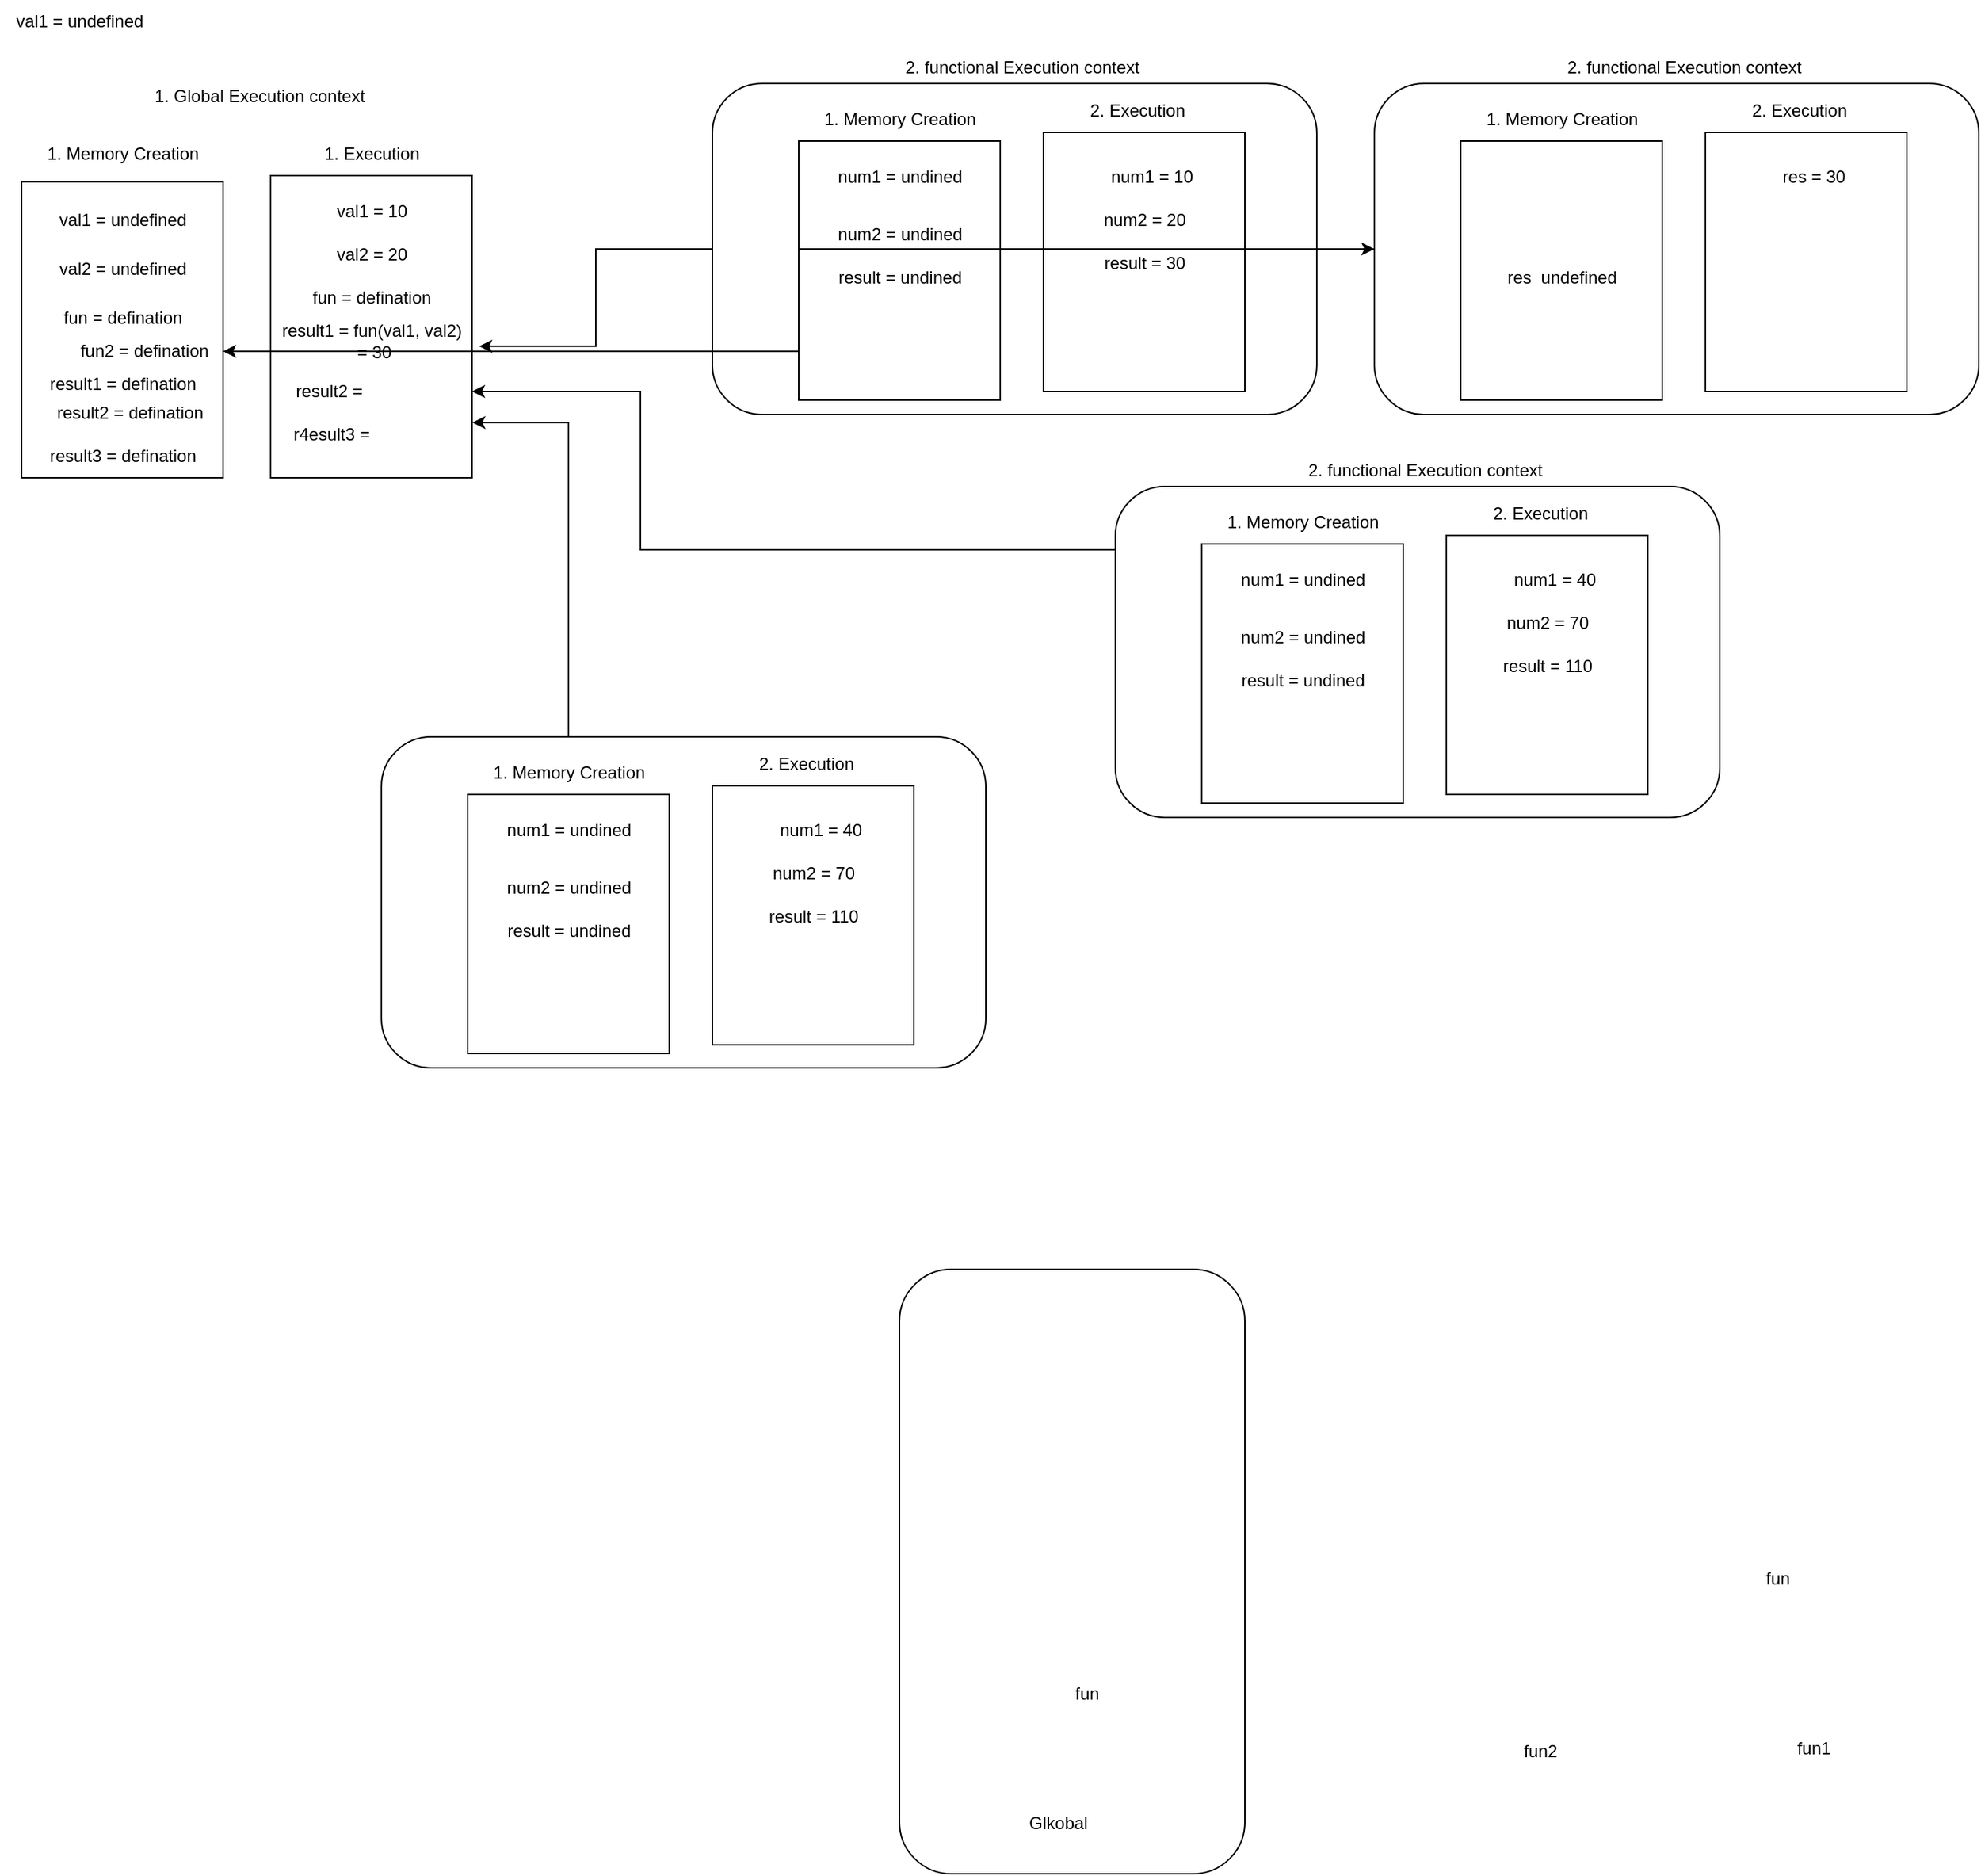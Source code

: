 <mxfile version="26.0.16">
  <diagram name="Page-1" id="LMTEHGxl9xAV5gzKQ1Dk">
    <mxGraphModel dx="1769" dy="1340" grid="1" gridSize="10" guides="1" tooltips="1" connect="1" arrows="1" fold="1" page="1" pageScale="1" pageWidth="827" pageHeight="1169" math="0" shadow="0">
      <root>
        <mxCell id="0" />
        <mxCell id="1" parent="0" />
        <mxCell id="AaeAX8En4a37BMTDVeuW-1" value="1. Global Execution context" style="text;html=1;align=center;verticalAlign=middle;resizable=0;points=[];autosize=1;strokeColor=none;fillColor=none;" vertex="1" parent="1">
          <mxGeometry x="160" y="290" width="170" height="30" as="geometry" />
        </mxCell>
        <mxCell id="AaeAX8En4a37BMTDVeuW-5" value="" style="group" vertex="1" connectable="0" parent="1">
          <mxGeometry x="80" y="330" width="140" height="240" as="geometry" />
        </mxCell>
        <mxCell id="AaeAX8En4a37BMTDVeuW-3" value="" style="rounded=0;whiteSpace=wrap;html=1;" vertex="1" parent="AaeAX8En4a37BMTDVeuW-5">
          <mxGeometry y="34.286" width="140" height="205.714" as="geometry" />
        </mxCell>
        <mxCell id="AaeAX8En4a37BMTDVeuW-4" value="1. Memory Creation" style="text;html=1;align=center;verticalAlign=middle;resizable=0;points=[];autosize=1;strokeColor=none;fillColor=none;" vertex="1" parent="AaeAX8En4a37BMTDVeuW-5">
          <mxGeometry x="5" width="130" height="30" as="geometry" />
        </mxCell>
        <mxCell id="AaeAX8En4a37BMTDVeuW-11" value="val1 = undefined" style="text;html=1;align=center;verticalAlign=middle;resizable=0;points=[];autosize=1;strokeColor=none;fillColor=none;" vertex="1" parent="AaeAX8En4a37BMTDVeuW-5">
          <mxGeometry x="15" y="45.714" width="110" height="30" as="geometry" />
        </mxCell>
        <mxCell id="AaeAX8En4a37BMTDVeuW-12" value="val2 = undefined" style="text;html=1;align=center;verticalAlign=middle;resizable=0;points=[];autosize=1;strokeColor=none;fillColor=none;" vertex="1" parent="AaeAX8En4a37BMTDVeuW-5">
          <mxGeometry x="15" y="80" width="110" height="30" as="geometry" />
        </mxCell>
        <mxCell id="AaeAX8En4a37BMTDVeuW-13" value="fun = defination" style="text;html=1;align=center;verticalAlign=middle;resizable=0;points=[];autosize=1;strokeColor=none;fillColor=none;" vertex="1" parent="AaeAX8En4a37BMTDVeuW-5">
          <mxGeometry x="15" y="114.286" width="110" height="30" as="geometry" />
        </mxCell>
        <mxCell id="AaeAX8En4a37BMTDVeuW-14" value="result1 = defination" style="text;html=1;align=center;verticalAlign=middle;resizable=0;points=[];autosize=1;strokeColor=none;fillColor=none;" vertex="1" parent="AaeAX8En4a37BMTDVeuW-5">
          <mxGeometry x="5" y="160" width="130" height="30" as="geometry" />
        </mxCell>
        <mxCell id="AaeAX8En4a37BMTDVeuW-90" value="fun2 = defination" style="text;html=1;align=center;verticalAlign=middle;resizable=0;points=[];autosize=1;strokeColor=none;fillColor=none;" vertex="1" parent="AaeAX8En4a37BMTDVeuW-5">
          <mxGeometry x="30" y="137.143" width="110" height="30" as="geometry" />
        </mxCell>
        <mxCell id="AaeAX8En4a37BMTDVeuW-113" value="result2 = defination" style="text;html=1;align=center;verticalAlign=middle;resizable=0;points=[];autosize=1;strokeColor=none;fillColor=none;" vertex="1" parent="AaeAX8En4a37BMTDVeuW-5">
          <mxGeometry x="10" y="179.996" width="130" height="30" as="geometry" />
        </mxCell>
        <mxCell id="AaeAX8En4a37BMTDVeuW-15" value="result3 = defination" style="text;html=1;align=center;verticalAlign=middle;resizable=0;points=[];autosize=1;strokeColor=none;fillColor=none;" vertex="1" parent="AaeAX8En4a37BMTDVeuW-5">
          <mxGeometry x="5" y="209.996" width="130" height="30" as="geometry" />
        </mxCell>
        <mxCell id="AaeAX8En4a37BMTDVeuW-7" value="" style="group" vertex="1" connectable="0" parent="1">
          <mxGeometry x="253" y="330" width="160" height="240" as="geometry" />
        </mxCell>
        <mxCell id="AaeAX8En4a37BMTDVeuW-8" value="" style="rounded=0;whiteSpace=wrap;html=1;" vertex="1" parent="AaeAX8En4a37BMTDVeuW-7">
          <mxGeometry y="30" width="140" height="210" as="geometry" />
        </mxCell>
        <mxCell id="AaeAX8En4a37BMTDVeuW-9" value="1. Execution" style="text;html=1;align=center;verticalAlign=middle;resizable=0;points=[];autosize=1;strokeColor=none;fillColor=none;" vertex="1" parent="AaeAX8En4a37BMTDVeuW-7">
          <mxGeometry x="25" width="90" height="30" as="geometry" />
        </mxCell>
        <mxCell id="AaeAX8En4a37BMTDVeuW-16" value="val1 = 10" style="text;html=1;align=center;verticalAlign=middle;resizable=0;points=[];autosize=1;strokeColor=none;fillColor=none;" vertex="1" parent="AaeAX8En4a37BMTDVeuW-7">
          <mxGeometry x="35" y="40" width="70" height="30" as="geometry" />
        </mxCell>
        <mxCell id="AaeAX8En4a37BMTDVeuW-17" value="val2 = 20" style="text;html=1;align=center;verticalAlign=middle;resizable=0;points=[];autosize=1;strokeColor=none;fillColor=none;" vertex="1" parent="AaeAX8En4a37BMTDVeuW-7">
          <mxGeometry x="35" y="70" width="70" height="30" as="geometry" />
        </mxCell>
        <mxCell id="AaeAX8En4a37BMTDVeuW-18" value="fun = defination" style="text;html=1;align=center;verticalAlign=middle;resizable=0;points=[];autosize=1;strokeColor=none;fillColor=none;" vertex="1" parent="AaeAX8En4a37BMTDVeuW-7">
          <mxGeometry x="15" y="100" width="110" height="30" as="geometry" />
        </mxCell>
        <mxCell id="AaeAX8En4a37BMTDVeuW-20" value="result1 = fun(val1, val2)&lt;div&gt;&amp;nbsp;=&amp;nbsp;&lt;span style=&quot;background-color: transparent; color: light-dark(rgb(0, 0, 0), rgb(255, 255, 255));&quot;&gt;30&lt;/span&gt;&lt;/div&gt;" style="text;html=1;align=center;verticalAlign=middle;resizable=0;points=[];autosize=1;strokeColor=none;fillColor=none;" vertex="1" parent="AaeAX8En4a37BMTDVeuW-7">
          <mxGeometry x="-5" y="125" width="150" height="40" as="geometry" />
        </mxCell>
        <mxCell id="AaeAX8En4a37BMTDVeuW-42" value="result2 =&amp;nbsp;" style="text;html=1;align=center;verticalAlign=middle;resizable=0;points=[];autosize=1;strokeColor=none;fillColor=none;" vertex="1" parent="AaeAX8En4a37BMTDVeuW-7">
          <mxGeometry x="7" y="165" width="70" height="30" as="geometry" />
        </mxCell>
        <mxCell id="AaeAX8En4a37BMTDVeuW-114" value="r4esult3 =" style="text;html=1;align=center;verticalAlign=middle;resizable=0;points=[];autosize=1;strokeColor=none;fillColor=none;" vertex="1" parent="AaeAX8En4a37BMTDVeuW-7">
          <mxGeometry x="2" y="195" width="80" height="30" as="geometry" />
        </mxCell>
        <mxCell id="AaeAX8En4a37BMTDVeuW-10" value="val1 = undefined" style="text;html=1;align=center;verticalAlign=middle;resizable=0;points=[];autosize=1;strokeColor=none;fillColor=none;" vertex="1" parent="1">
          <mxGeometry x="65" y="238" width="110" height="30" as="geometry" />
        </mxCell>
        <mxCell id="AaeAX8En4a37BMTDVeuW-24" style="edgeStyle=orthogonalEdgeStyle;rounded=0;orthogonalLoop=1;jettySize=auto;html=1;entryX=1;entryY=0.59;entryDx=0;entryDy=0;entryPerimeter=0;" edge="1" parent="1" source="AaeAX8En4a37BMTDVeuW-21" target="AaeAX8En4a37BMTDVeuW-20">
          <mxGeometry relative="1" as="geometry" />
        </mxCell>
        <mxCell id="AaeAX8En4a37BMTDVeuW-41" value="" style="group" vertex="1" connectable="0" parent="1">
          <mxGeometry x="560" y="270" width="420" height="256" as="geometry" />
        </mxCell>
        <mxCell id="AaeAX8En4a37BMTDVeuW-91" style="edgeStyle=orthogonalEdgeStyle;rounded=0;orthogonalLoop=1;jettySize=auto;html=1;" edge="1" parent="AaeAX8En4a37BMTDVeuW-41" source="AaeAX8En4a37BMTDVeuW-21">
          <mxGeometry relative="1" as="geometry">
            <mxPoint x="460" y="141.0" as="targetPoint" />
          </mxGeometry>
        </mxCell>
        <mxCell id="AaeAX8En4a37BMTDVeuW-21" value="" style="rounded=1;whiteSpace=wrap;html=1;" vertex="1" parent="AaeAX8En4a37BMTDVeuW-41">
          <mxGeometry y="26" width="420" height="230" as="geometry" />
        </mxCell>
        <mxCell id="AaeAX8En4a37BMTDVeuW-40" value="" style="group" vertex="1" connectable="0" parent="AaeAX8En4a37BMTDVeuW-41">
          <mxGeometry x="60" width="310" height="246" as="geometry" />
        </mxCell>
        <mxCell id="AaeAX8En4a37BMTDVeuW-2" value="2. functional Execution context" style="text;html=1;align=center;verticalAlign=middle;resizable=0;points=[];autosize=1;strokeColor=none;fillColor=none;" vertex="1" parent="AaeAX8En4a37BMTDVeuW-40">
          <mxGeometry x="60" width="190" height="30" as="geometry" />
        </mxCell>
        <mxCell id="AaeAX8En4a37BMTDVeuW-25" value="" style="group" vertex="1" connectable="0" parent="AaeAX8En4a37BMTDVeuW-40">
          <mxGeometry y="36" width="140" height="210" as="geometry" />
        </mxCell>
        <mxCell id="AaeAX8En4a37BMTDVeuW-26" value="" style="rounded=0;whiteSpace=wrap;html=1;" vertex="1" parent="AaeAX8En4a37BMTDVeuW-25">
          <mxGeometry y="30" width="140" height="180" as="geometry" />
        </mxCell>
        <mxCell id="AaeAX8En4a37BMTDVeuW-27" value="1. Memory Creation" style="text;html=1;align=center;verticalAlign=middle;resizable=0;points=[];autosize=1;strokeColor=none;fillColor=none;" vertex="1" parent="AaeAX8En4a37BMTDVeuW-25">
          <mxGeometry x="5" width="130" height="30" as="geometry" />
        </mxCell>
        <mxCell id="AaeAX8En4a37BMTDVeuW-28" value="num1 = undined" style="text;html=1;align=center;verticalAlign=middle;resizable=0;points=[];autosize=1;strokeColor=none;fillColor=none;" vertex="1" parent="AaeAX8En4a37BMTDVeuW-25">
          <mxGeometry x="15" y="40" width="110" height="30" as="geometry" />
        </mxCell>
        <mxCell id="AaeAX8En4a37BMTDVeuW-33" value="num2 = undined" style="text;html=1;align=center;verticalAlign=middle;resizable=0;points=[];autosize=1;strokeColor=none;fillColor=none;" vertex="1" parent="AaeAX8En4a37BMTDVeuW-25">
          <mxGeometry x="15" y="80" width="110" height="30" as="geometry" />
        </mxCell>
        <mxCell id="AaeAX8En4a37BMTDVeuW-34" value="result = undined" style="text;html=1;align=center;verticalAlign=middle;resizable=0;points=[];autosize=1;strokeColor=none;fillColor=none;" vertex="1" parent="AaeAX8En4a37BMTDVeuW-25">
          <mxGeometry x="15" y="110" width="110" height="30" as="geometry" />
        </mxCell>
        <mxCell id="AaeAX8En4a37BMTDVeuW-35" value="" style="rounded=0;whiteSpace=wrap;html=1;" vertex="1" parent="AaeAX8En4a37BMTDVeuW-40">
          <mxGeometry x="170" y="60" width="140" height="180" as="geometry" />
        </mxCell>
        <mxCell id="AaeAX8En4a37BMTDVeuW-36" value="2. Execution" style="text;html=1;align=center;verticalAlign=middle;resizable=0;points=[];autosize=1;strokeColor=none;fillColor=none;" vertex="1" parent="AaeAX8En4a37BMTDVeuW-40">
          <mxGeometry x="190" y="30" width="90" height="30" as="geometry" />
        </mxCell>
        <mxCell id="AaeAX8En4a37BMTDVeuW-37" value="num1 = 10" style="text;html=1;align=center;verticalAlign=middle;resizable=0;points=[];autosize=1;strokeColor=none;fillColor=none;" vertex="1" parent="AaeAX8En4a37BMTDVeuW-40">
          <mxGeometry x="205" y="76" width="80" height="30" as="geometry" />
        </mxCell>
        <mxCell id="AaeAX8En4a37BMTDVeuW-38" value="num2 = 20" style="text;html=1;align=center;verticalAlign=middle;resizable=0;points=[];autosize=1;strokeColor=none;fillColor=none;" vertex="1" parent="AaeAX8En4a37BMTDVeuW-40">
          <mxGeometry x="200" y="106" width="80" height="30" as="geometry" />
        </mxCell>
        <mxCell id="AaeAX8En4a37BMTDVeuW-39" value="result = 30" style="text;html=1;align=center;verticalAlign=middle;resizable=0;points=[];autosize=1;strokeColor=none;fillColor=none;" vertex="1" parent="AaeAX8En4a37BMTDVeuW-40">
          <mxGeometry x="200" y="136" width="80" height="30" as="geometry" />
        </mxCell>
        <mxCell id="AaeAX8En4a37BMTDVeuW-44" value="" style="group" vertex="1" connectable="0" parent="1">
          <mxGeometry x="840" y="550" width="420" height="256" as="geometry" />
        </mxCell>
        <mxCell id="AaeAX8En4a37BMTDVeuW-45" value="" style="rounded=1;whiteSpace=wrap;html=1;" vertex="1" parent="AaeAX8En4a37BMTDVeuW-44">
          <mxGeometry y="26" width="420" height="230" as="geometry" />
        </mxCell>
        <mxCell id="AaeAX8En4a37BMTDVeuW-46" value="" style="group" vertex="1" connectable="0" parent="AaeAX8En4a37BMTDVeuW-44">
          <mxGeometry x="60" width="310" height="246" as="geometry" />
        </mxCell>
        <mxCell id="AaeAX8En4a37BMTDVeuW-47" value="2. functional Execution context" style="text;html=1;align=center;verticalAlign=middle;resizable=0;points=[];autosize=1;strokeColor=none;fillColor=none;" vertex="1" parent="AaeAX8En4a37BMTDVeuW-46">
          <mxGeometry x="60" width="190" height="30" as="geometry" />
        </mxCell>
        <mxCell id="AaeAX8En4a37BMTDVeuW-48" value="" style="group" vertex="1" connectable="0" parent="AaeAX8En4a37BMTDVeuW-46">
          <mxGeometry y="36" width="140" height="210" as="geometry" />
        </mxCell>
        <mxCell id="AaeAX8En4a37BMTDVeuW-49" value="" style="rounded=0;whiteSpace=wrap;html=1;" vertex="1" parent="AaeAX8En4a37BMTDVeuW-48">
          <mxGeometry y="30" width="140" height="180" as="geometry" />
        </mxCell>
        <mxCell id="AaeAX8En4a37BMTDVeuW-50" value="1. Memory Creation" style="text;html=1;align=center;verticalAlign=middle;resizable=0;points=[];autosize=1;strokeColor=none;fillColor=none;" vertex="1" parent="AaeAX8En4a37BMTDVeuW-48">
          <mxGeometry x="5" width="130" height="30" as="geometry" />
        </mxCell>
        <mxCell id="AaeAX8En4a37BMTDVeuW-51" value="num1 = undined" style="text;html=1;align=center;verticalAlign=middle;resizable=0;points=[];autosize=1;strokeColor=none;fillColor=none;" vertex="1" parent="AaeAX8En4a37BMTDVeuW-48">
          <mxGeometry x="15" y="40" width="110" height="30" as="geometry" />
        </mxCell>
        <mxCell id="AaeAX8En4a37BMTDVeuW-52" value="num2 = undined" style="text;html=1;align=center;verticalAlign=middle;resizable=0;points=[];autosize=1;strokeColor=none;fillColor=none;" vertex="1" parent="AaeAX8En4a37BMTDVeuW-48">
          <mxGeometry x="15" y="80" width="110" height="30" as="geometry" />
        </mxCell>
        <mxCell id="AaeAX8En4a37BMTDVeuW-53" value="result = undined" style="text;html=1;align=center;verticalAlign=middle;resizable=0;points=[];autosize=1;strokeColor=none;fillColor=none;" vertex="1" parent="AaeAX8En4a37BMTDVeuW-48">
          <mxGeometry x="15" y="110" width="110" height="30" as="geometry" />
        </mxCell>
        <mxCell id="AaeAX8En4a37BMTDVeuW-54" value="" style="rounded=0;whiteSpace=wrap;html=1;" vertex="1" parent="AaeAX8En4a37BMTDVeuW-46">
          <mxGeometry x="170" y="60" width="140" height="180" as="geometry" />
        </mxCell>
        <mxCell id="AaeAX8En4a37BMTDVeuW-55" value="2. Execution" style="text;html=1;align=center;verticalAlign=middle;resizable=0;points=[];autosize=1;strokeColor=none;fillColor=none;" vertex="1" parent="AaeAX8En4a37BMTDVeuW-46">
          <mxGeometry x="190" y="30" width="90" height="30" as="geometry" />
        </mxCell>
        <mxCell id="AaeAX8En4a37BMTDVeuW-56" value="num1 = 40" style="text;html=1;align=center;verticalAlign=middle;resizable=0;points=[];autosize=1;strokeColor=none;fillColor=none;" vertex="1" parent="AaeAX8En4a37BMTDVeuW-46">
          <mxGeometry x="205" y="76" width="80" height="30" as="geometry" />
        </mxCell>
        <mxCell id="AaeAX8En4a37BMTDVeuW-57" value="num2 = 70" style="text;html=1;align=center;verticalAlign=middle;resizable=0;points=[];autosize=1;strokeColor=none;fillColor=none;" vertex="1" parent="AaeAX8En4a37BMTDVeuW-46">
          <mxGeometry x="200" y="106" width="80" height="30" as="geometry" />
        </mxCell>
        <mxCell id="AaeAX8En4a37BMTDVeuW-58" value="result = 110" style="text;html=1;align=center;verticalAlign=middle;resizable=0;points=[];autosize=1;strokeColor=none;fillColor=none;" vertex="1" parent="AaeAX8En4a37BMTDVeuW-46">
          <mxGeometry x="195" y="136" width="90" height="30" as="geometry" />
        </mxCell>
        <mxCell id="AaeAX8En4a37BMTDVeuW-89" style="edgeStyle=orthogonalEdgeStyle;rounded=0;orthogonalLoop=1;jettySize=auto;html=1;" edge="1" parent="1" source="AaeAX8En4a37BMTDVeuW-45" target="AaeAX8En4a37BMTDVeuW-8">
          <mxGeometry relative="1" as="geometry">
            <mxPoint x="410" y="510.0" as="targetPoint" />
            <Array as="points">
              <mxPoint x="510" y="620" />
              <mxPoint x="510" y="510" />
            </Array>
          </mxGeometry>
        </mxCell>
        <mxCell id="AaeAX8En4a37BMTDVeuW-92" value="" style="group" vertex="1" connectable="0" parent="1">
          <mxGeometry x="1020" y="270" width="420" height="256" as="geometry" />
        </mxCell>
        <mxCell id="AaeAX8En4a37BMTDVeuW-93" value="" style="rounded=1;whiteSpace=wrap;html=1;" vertex="1" parent="AaeAX8En4a37BMTDVeuW-92">
          <mxGeometry y="26" width="420" height="230" as="geometry" />
        </mxCell>
        <mxCell id="AaeAX8En4a37BMTDVeuW-94" value="" style="group" vertex="1" connectable="0" parent="AaeAX8En4a37BMTDVeuW-92">
          <mxGeometry x="60" width="310" height="246" as="geometry" />
        </mxCell>
        <mxCell id="AaeAX8En4a37BMTDVeuW-95" value="2. functional Execution context" style="text;html=1;align=center;verticalAlign=middle;resizable=0;points=[];autosize=1;strokeColor=none;fillColor=none;" vertex="1" parent="AaeAX8En4a37BMTDVeuW-94">
          <mxGeometry x="60" width="190" height="30" as="geometry" />
        </mxCell>
        <mxCell id="AaeAX8En4a37BMTDVeuW-96" value="" style="group" vertex="1" connectable="0" parent="AaeAX8En4a37BMTDVeuW-94">
          <mxGeometry y="36" width="140" height="210" as="geometry" />
        </mxCell>
        <mxCell id="AaeAX8En4a37BMTDVeuW-97" value="" style="rounded=0;whiteSpace=wrap;html=1;" vertex="1" parent="AaeAX8En4a37BMTDVeuW-96">
          <mxGeometry y="30" width="140" height="180" as="geometry" />
        </mxCell>
        <mxCell id="AaeAX8En4a37BMTDVeuW-98" value="1. Memory Creation" style="text;html=1;align=center;verticalAlign=middle;resizable=0;points=[];autosize=1;strokeColor=none;fillColor=none;" vertex="1" parent="AaeAX8En4a37BMTDVeuW-96">
          <mxGeometry x="5" width="130" height="30" as="geometry" />
        </mxCell>
        <mxCell id="AaeAX8En4a37BMTDVeuW-101" value="res&amp;nbsp; undefined" style="text;html=1;align=center;verticalAlign=middle;resizable=0;points=[];autosize=1;strokeColor=none;fillColor=none;" vertex="1" parent="AaeAX8En4a37BMTDVeuW-96">
          <mxGeometry x="20" y="110" width="100" height="30" as="geometry" />
        </mxCell>
        <mxCell id="AaeAX8En4a37BMTDVeuW-102" value="" style="rounded=0;whiteSpace=wrap;html=1;" vertex="1" parent="AaeAX8En4a37BMTDVeuW-94">
          <mxGeometry x="170" y="60" width="140" height="180" as="geometry" />
        </mxCell>
        <mxCell id="AaeAX8En4a37BMTDVeuW-103" value="2. Execution" style="text;html=1;align=center;verticalAlign=middle;resizable=0;points=[];autosize=1;strokeColor=none;fillColor=none;" vertex="1" parent="AaeAX8En4a37BMTDVeuW-94">
          <mxGeometry x="190" y="30" width="90" height="30" as="geometry" />
        </mxCell>
        <mxCell id="AaeAX8En4a37BMTDVeuW-104" value="res = 30" style="text;html=1;align=center;verticalAlign=middle;resizable=0;points=[];autosize=1;strokeColor=none;fillColor=none;" vertex="1" parent="AaeAX8En4a37BMTDVeuW-94">
          <mxGeometry x="210" y="76" width="70" height="30" as="geometry" />
        </mxCell>
        <mxCell id="AaeAX8En4a37BMTDVeuW-107" value="" style="rounded=1;whiteSpace=wrap;html=1;" vertex="1" parent="1">
          <mxGeometry x="690" y="1120" width="240" height="420" as="geometry" />
        </mxCell>
        <mxCell id="AaeAX8En4a37BMTDVeuW-109" value="Glkobal" style="text;html=1;align=center;verticalAlign=middle;resizable=0;points=[];autosize=1;strokeColor=none;fillColor=none;" vertex="1" parent="1">
          <mxGeometry x="770" y="1490" width="60" height="30" as="geometry" />
        </mxCell>
        <mxCell id="AaeAX8En4a37BMTDVeuW-110" value="fun1&lt;div&gt;&lt;br&gt;&lt;/div&gt;" style="text;html=1;align=center;verticalAlign=middle;resizable=0;points=[];autosize=1;strokeColor=none;fillColor=none;" vertex="1" parent="1">
          <mxGeometry x="1300" y="1440" width="50" height="40" as="geometry" />
        </mxCell>
        <mxCell id="AaeAX8En4a37BMTDVeuW-115" value="" style="rounded=1;whiteSpace=wrap;html=1;" vertex="1" parent="1">
          <mxGeometry x="330" y="750" width="420" height="230" as="geometry" />
        </mxCell>
        <mxCell id="AaeAX8En4a37BMTDVeuW-116" value="" style="group" vertex="1" connectable="0" parent="1">
          <mxGeometry x="390" y="760" width="140" height="210" as="geometry" />
        </mxCell>
        <mxCell id="AaeAX8En4a37BMTDVeuW-117" value="" style="rounded=0;whiteSpace=wrap;html=1;" vertex="1" parent="AaeAX8En4a37BMTDVeuW-116">
          <mxGeometry y="30" width="140" height="180" as="geometry" />
        </mxCell>
        <mxCell id="AaeAX8En4a37BMTDVeuW-118" value="1. Memory Creation" style="text;html=1;align=center;verticalAlign=middle;resizable=0;points=[];autosize=1;strokeColor=none;fillColor=none;" vertex="1" parent="AaeAX8En4a37BMTDVeuW-116">
          <mxGeometry x="5" width="130" height="30" as="geometry" />
        </mxCell>
        <mxCell id="AaeAX8En4a37BMTDVeuW-119" value="num1 = undined" style="text;html=1;align=center;verticalAlign=middle;resizable=0;points=[];autosize=1;strokeColor=none;fillColor=none;" vertex="1" parent="AaeAX8En4a37BMTDVeuW-116">
          <mxGeometry x="15" y="40" width="110" height="30" as="geometry" />
        </mxCell>
        <mxCell id="AaeAX8En4a37BMTDVeuW-120" value="num2 = undined" style="text;html=1;align=center;verticalAlign=middle;resizable=0;points=[];autosize=1;strokeColor=none;fillColor=none;" vertex="1" parent="AaeAX8En4a37BMTDVeuW-116">
          <mxGeometry x="15" y="80" width="110" height="30" as="geometry" />
        </mxCell>
        <mxCell id="AaeAX8En4a37BMTDVeuW-121" value="result = undined" style="text;html=1;align=center;verticalAlign=middle;resizable=0;points=[];autosize=1;strokeColor=none;fillColor=none;" vertex="1" parent="AaeAX8En4a37BMTDVeuW-116">
          <mxGeometry x="15" y="110" width="110" height="30" as="geometry" />
        </mxCell>
        <mxCell id="AaeAX8En4a37BMTDVeuW-122" value="" style="rounded=0;whiteSpace=wrap;html=1;" vertex="1" parent="1">
          <mxGeometry x="560" y="784" width="140" height="180" as="geometry" />
        </mxCell>
        <mxCell id="AaeAX8En4a37BMTDVeuW-123" value="2. Execution" style="text;html=1;align=center;verticalAlign=middle;resizable=0;points=[];autosize=1;strokeColor=none;fillColor=none;" vertex="1" parent="1">
          <mxGeometry x="580" y="754" width="90" height="30" as="geometry" />
        </mxCell>
        <mxCell id="AaeAX8En4a37BMTDVeuW-124" value="num1 = 40" style="text;html=1;align=center;verticalAlign=middle;resizable=0;points=[];autosize=1;strokeColor=none;fillColor=none;" vertex="1" parent="1">
          <mxGeometry x="595" y="800" width="80" height="30" as="geometry" />
        </mxCell>
        <mxCell id="AaeAX8En4a37BMTDVeuW-125" value="num2 = 70" style="text;html=1;align=center;verticalAlign=middle;resizable=0;points=[];autosize=1;strokeColor=none;fillColor=none;" vertex="1" parent="1">
          <mxGeometry x="590" y="830" width="80" height="30" as="geometry" />
        </mxCell>
        <mxCell id="AaeAX8En4a37BMTDVeuW-126" value="result = 110" style="text;html=1;align=center;verticalAlign=middle;resizable=0;points=[];autosize=1;strokeColor=none;fillColor=none;" vertex="1" parent="1">
          <mxGeometry x="585" y="860" width="90" height="30" as="geometry" />
        </mxCell>
        <mxCell id="AaeAX8En4a37BMTDVeuW-127" style="edgeStyle=orthogonalEdgeStyle;rounded=0;orthogonalLoop=1;jettySize=auto;html=1;entryX=1.002;entryY=0.817;entryDx=0;entryDy=0;entryPerimeter=0;" edge="1" parent="1" source="AaeAX8En4a37BMTDVeuW-115" target="AaeAX8En4a37BMTDVeuW-8">
          <mxGeometry relative="1" as="geometry">
            <Array as="points">
              <mxPoint x="460" y="532" />
            </Array>
          </mxGeometry>
        </mxCell>
        <mxCell id="AaeAX8En4a37BMTDVeuW-128" value="fun2" style="text;html=1;align=center;verticalAlign=middle;resizable=0;points=[];autosize=1;strokeColor=none;fillColor=none;" vertex="1" parent="1">
          <mxGeometry x="1110" y="1440" width="50" height="30" as="geometry" />
        </mxCell>
        <mxCell id="AaeAX8En4a37BMTDVeuW-129" value="fun" style="text;html=1;align=center;verticalAlign=middle;resizable=0;points=[];autosize=1;strokeColor=none;fillColor=none;" vertex="1" parent="1">
          <mxGeometry x="1280" y="1320" width="40" height="30" as="geometry" />
        </mxCell>
        <mxCell id="AaeAX8En4a37BMTDVeuW-130" value="fun" style="text;html=1;align=center;verticalAlign=middle;resizable=0;points=[];autosize=1;strokeColor=none;fillColor=none;" vertex="1" parent="1">
          <mxGeometry x="800" y="1400" width="40" height="30" as="geometry" />
        </mxCell>
        <mxCell id="AaeAX8En4a37BMTDVeuW-131" style="edgeStyle=orthogonalEdgeStyle;rounded=0;orthogonalLoop=1;jettySize=auto;html=1;" edge="1" parent="1" source="AaeAX8En4a37BMTDVeuW-93" target="AaeAX8En4a37BMTDVeuW-90">
          <mxGeometry relative="1" as="geometry" />
        </mxCell>
      </root>
    </mxGraphModel>
  </diagram>
</mxfile>
